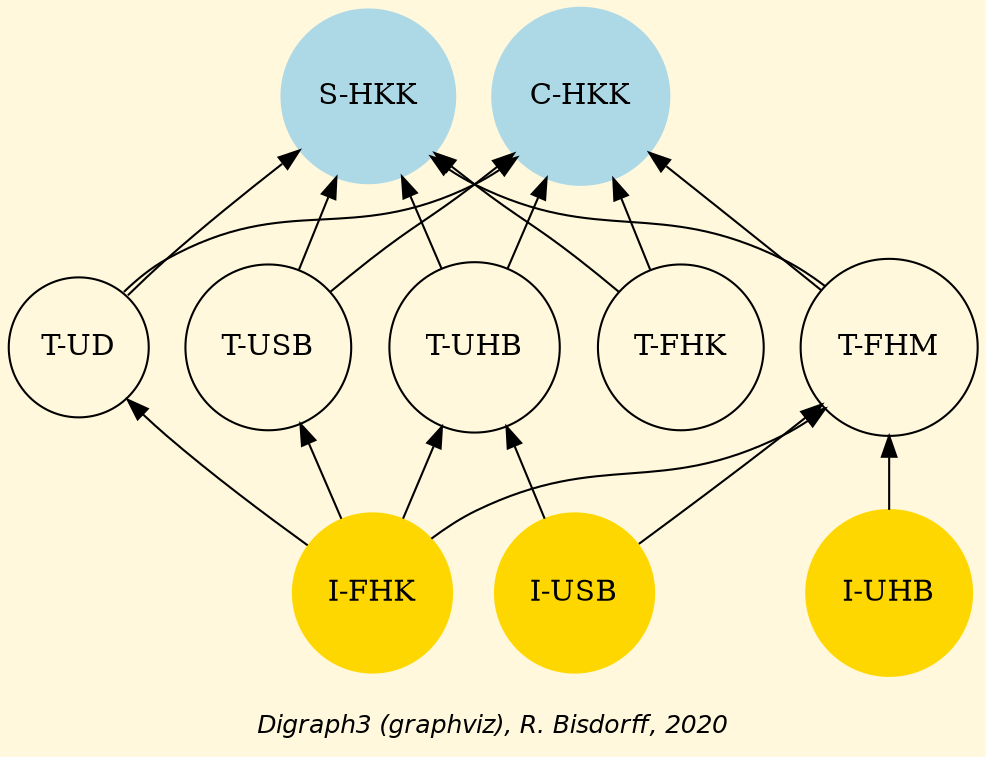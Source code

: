 digraph G {
graph [ bgcolor = cornsilk, fontname = "Helvetica-Oblique",
 fontsize = 12,
 label = "\nDigraph3 (graphviz), R. Bisdorff, 2020", size="7,7"];
n1 [shape = "circle", label = "T-UD"];
n2 [shape = "circle", label = "T-FHK"];
n3 [shape = "circle", label = "T-FHM"];
n4 [shape = "circle", label = "I-FHK", style = "filled", color = gold];
n5 [shape = "circle", label = "T-USB"];
n6 [shape = "circle", label = "I-USB", style = "filled", color = gold];
n7 [shape = "circle", label = "T-UHB"];
n8 [shape = "circle", label = "I-UHB", style = "filled", color = gold];
n9 [shape = "circle", label = "S-HKK", style = "filled", color = lightblue];
n10 [shape = "circle", label = "C-HKK", style = "filled", color = lightblue];
n1-> n4 [dir=back, color=black] ;
n1-> n9 [dir=forward, color=black] ;
n1-> n10 [dir=forward, color=black] ;
n2-> n9 [dir=forward, color=black] ;
n2-> n10 [dir=forward, color=black] ;
n3-> n4 [dir=back, color=black] ;
n3-> n6 [dir=back, color=black] ;
n3-> n8 [dir=back, color=black] ;
n3-> n9 [dir=forward, color=black] ;
n3-> n10 [dir=forward, color=black] ;
n4-> n5 [dir=forward, color=black] ;
n4-> n7 [dir=forward, color=black] ;
n5-> n9 [dir=forward, color=black] ;
n5-> n10 [dir=forward, color=black] ;
n6-> n7 [dir=forward, color=black] ;
n7-> n9 [dir=forward, color=black] ;
n7-> n10 [dir=forward, color=black] ;
{rank=max; n4 n6 n8 }
{rank=min; n9 n10 }
}
